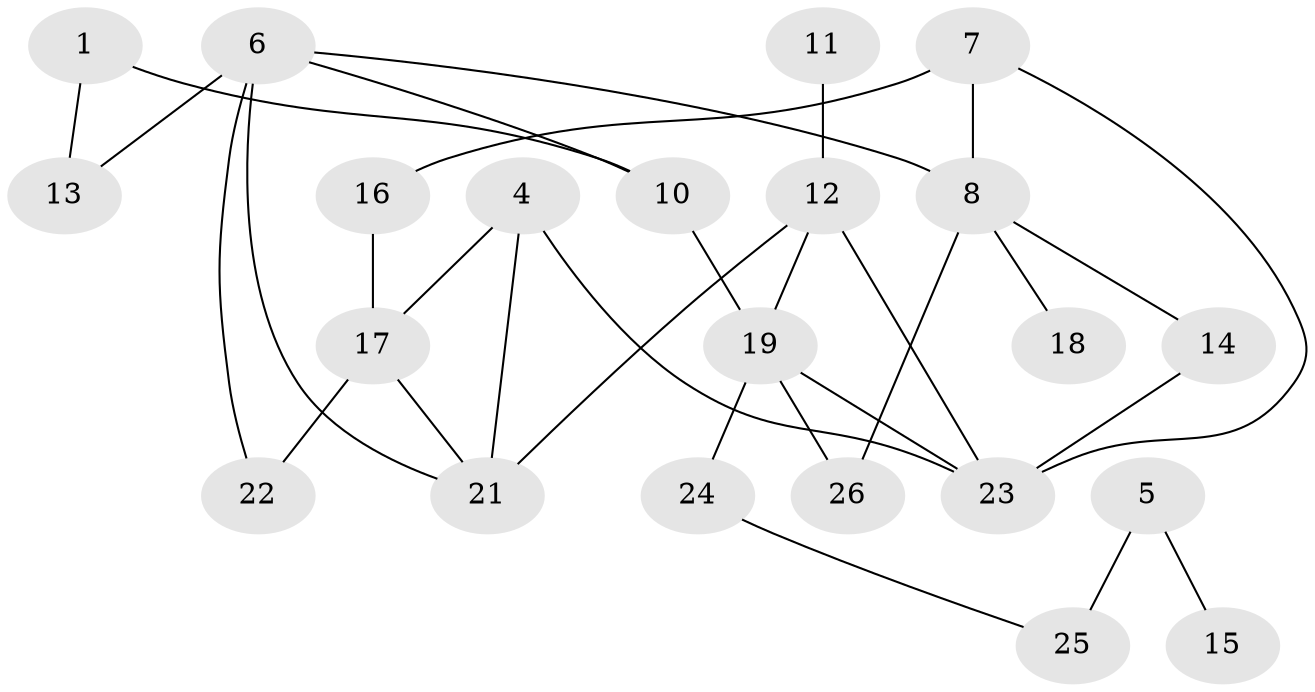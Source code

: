 // original degree distribution, {2: 0.39215686274509803, 1: 0.21568627450980393, 0: 0.058823529411764705, 3: 0.1568627450980392, 4: 0.09803921568627451, 6: 0.058823529411764705, 5: 0.0196078431372549}
// Generated by graph-tools (version 1.1) at 2025/33/03/09/25 02:33:58]
// undirected, 22 vertices, 31 edges
graph export_dot {
graph [start="1"]
  node [color=gray90,style=filled];
  1;
  4;
  5;
  6;
  7;
  8;
  10;
  11;
  12;
  13;
  14;
  15;
  16;
  17;
  18;
  19;
  21;
  22;
  23;
  24;
  25;
  26;
  1 -- 10 [weight=1.0];
  1 -- 13 [weight=1.0];
  4 -- 17 [weight=1.0];
  4 -- 21 [weight=2.0];
  4 -- 23 [weight=1.0];
  5 -- 15 [weight=1.0];
  5 -- 25 [weight=2.0];
  6 -- 8 [weight=1.0];
  6 -- 10 [weight=1.0];
  6 -- 13 [weight=1.0];
  6 -- 21 [weight=1.0];
  6 -- 22 [weight=1.0];
  7 -- 8 [weight=1.0];
  7 -- 16 [weight=2.0];
  7 -- 23 [weight=1.0];
  8 -- 14 [weight=1.0];
  8 -- 18 [weight=1.0];
  8 -- 26 [weight=1.0];
  10 -- 19 [weight=1.0];
  11 -- 12 [weight=1.0];
  12 -- 19 [weight=1.0];
  12 -- 21 [weight=1.0];
  12 -- 23 [weight=1.0];
  14 -- 23 [weight=1.0];
  16 -- 17 [weight=1.0];
  17 -- 21 [weight=1.0];
  17 -- 22 [weight=1.0];
  19 -- 23 [weight=1.0];
  19 -- 24 [weight=1.0];
  19 -- 26 [weight=1.0];
  24 -- 25 [weight=1.0];
}
